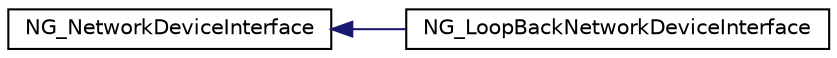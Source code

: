 digraph G
{
  edge [fontname="Helvetica",fontsize="10",labelfontname="Helvetica",labelfontsize="10"];
  node [fontname="Helvetica",fontsize="10",shape=record];
  rankdir=LR;
  Node1 [label="NG_NetworkDeviceInterface",height=0.2,width=0.4,color="black", fillcolor="white", style="filled",URL="$d4/d8b/classNG__NetworkDeviceInterface.html"];
  Node1 -> Node2 [dir=back,color="midnightblue",fontsize="10",style="solid",fontname="Helvetica"];
  Node2 [label="NG_LoopBackNetworkDeviceInterface",height=0.2,width=0.4,color="black", fillcolor="white", style="filled",URL="$d5/d59/classNG__LoopBackNetworkDeviceInterface.html"];
}
